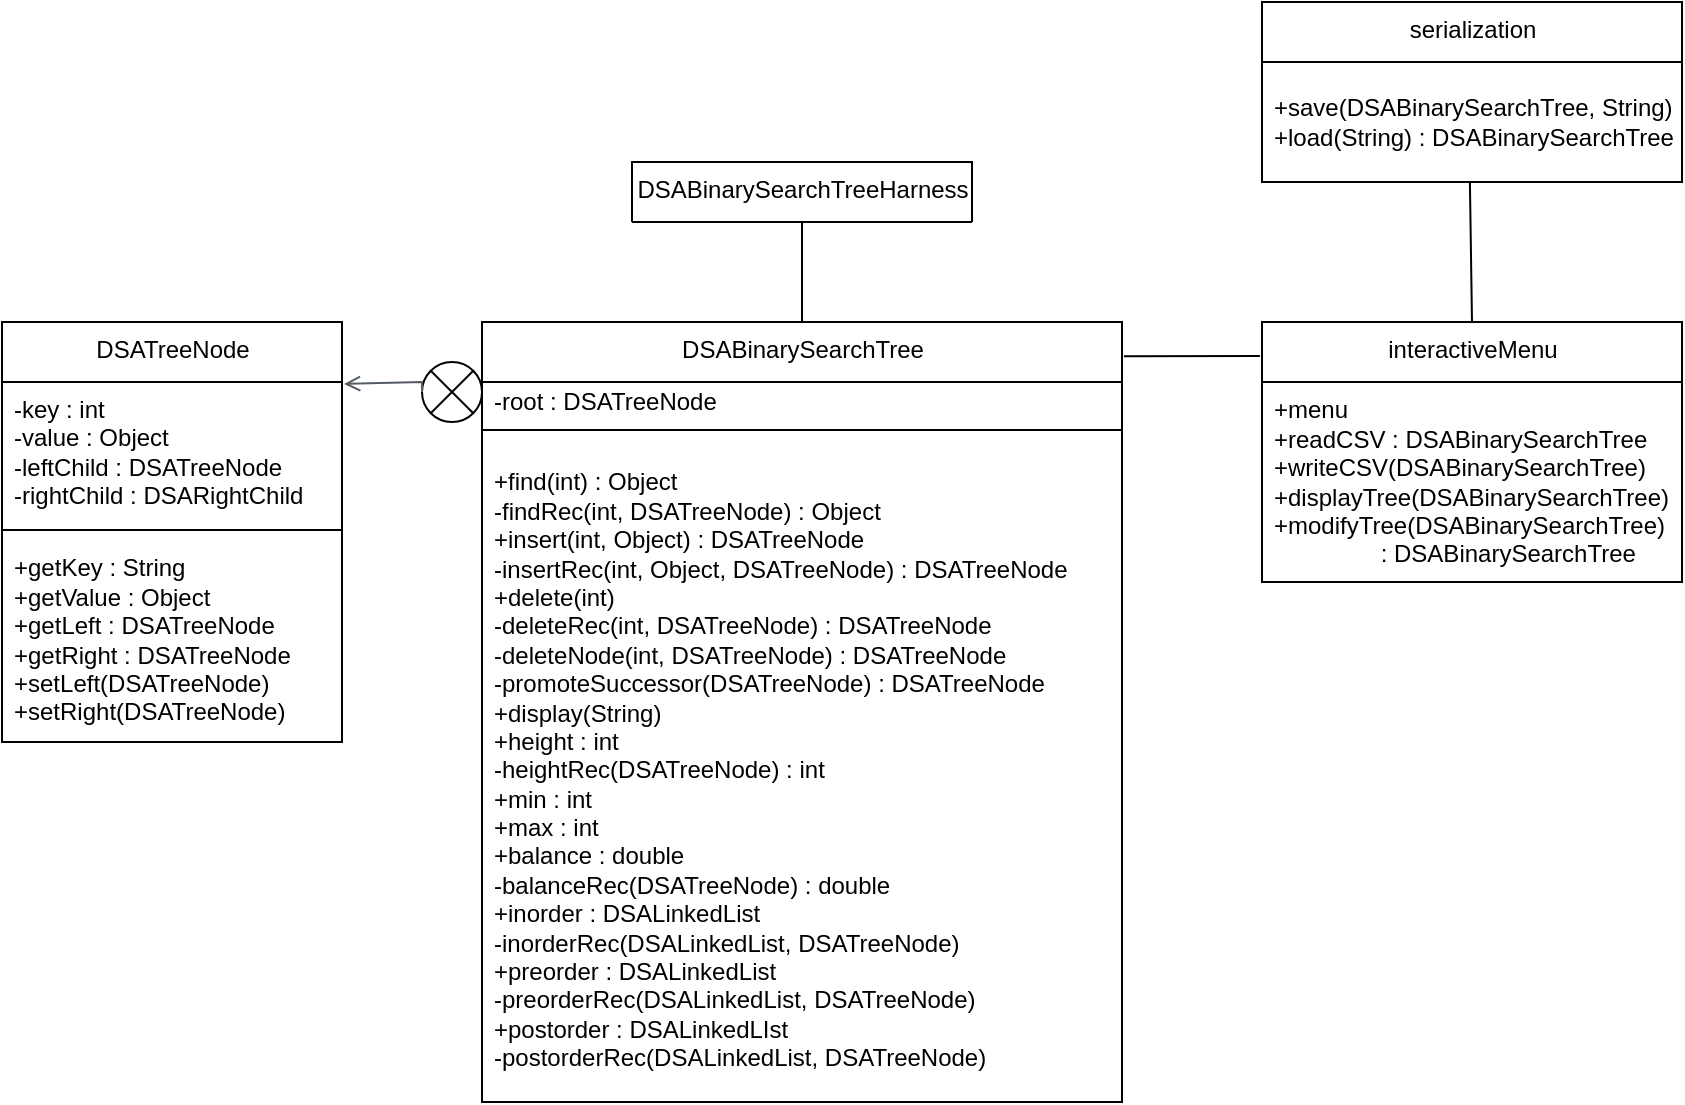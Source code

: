 <mxfile version="17.2.1" type="device"><diagram id="HTmiUN83gDFsH0Yhneky" name="Page-1"><mxGraphModel dx="1186" dy="595" grid="1" gridSize="10" guides="1" tooltips="1" connect="1" arrows="1" fold="1" page="1" pageScale="1" pageWidth="827" pageHeight="1169" math="0" shadow="0"><root><mxCell id="0"/><mxCell id="1" parent="0"/><mxCell id="2" value="DSATreeNode" style="swimlane;fontStyle=0;align=center;verticalAlign=top;childLayout=stackLayout;horizontal=1;startSize=30;horizontalStack=0;resizeParent=1;resizeParentMax=0;resizeLast=0;collapsible=0;marginBottom=0;html=1;" parent="1" vertex="1"><mxGeometry x="340" y="480" width="170" height="210" as="geometry"/></mxCell><mxCell id="4" value="-key : int&lt;br&gt;-value : Object&lt;br&gt;-leftChild : DSATreeNode&lt;br&gt;-rightChild : DSARightChild" style="text;html=1;strokeColor=none;fillColor=none;align=left;verticalAlign=middle;spacingLeft=4;spacingRight=4;overflow=hidden;rotatable=0;points=[[0,0.5],[1,0.5]];portConstraint=eastwest;" parent="2" vertex="1"><mxGeometry y="30" width="170" height="70" as="geometry"/></mxCell><mxCell id="7" value="" style="line;strokeWidth=1;fillColor=none;align=left;verticalAlign=middle;spacingTop=-1;spacingLeft=3;spacingRight=3;rotatable=0;labelPosition=right;points=[];portConstraint=eastwest;" parent="2" vertex="1"><mxGeometry y="100" width="170" height="8" as="geometry"/></mxCell><mxCell id="9" value="+getKey : String&lt;br&gt;+getValue : Object&lt;br&gt;+getLeft : DSATreeNode&lt;br&gt;+getRight : DSATreeNode&lt;br&gt;+setLeft(DSATreeNode)&lt;br&gt;+setRight(DSATreeNode)" style="text;html=1;strokeColor=none;fillColor=none;align=left;verticalAlign=middle;spacingLeft=4;spacingRight=4;overflow=hidden;rotatable=0;points=[[0,0.5],[1,0.5]];portConstraint=eastwest;" parent="2" vertex="1"><mxGeometry y="108" width="170" height="102" as="geometry"/></mxCell><mxCell id="10" value="DSABinarySearchTree" style="swimlane;fontStyle=0;align=center;verticalAlign=top;childLayout=stackLayout;horizontal=1;startSize=30;horizontalStack=0;resizeParent=1;resizeParentMax=0;resizeLast=0;collapsible=0;marginBottom=0;html=1;" parent="1" vertex="1"><mxGeometry x="580" y="480" width="320" height="390" as="geometry"/></mxCell><mxCell id="11" value="-root : DSATreeNode" style="text;html=1;strokeColor=none;fillColor=none;align=left;verticalAlign=middle;spacingLeft=4;spacingRight=4;overflow=hidden;rotatable=0;points=[[0,0.5],[1,0.5]];portConstraint=eastwest;" parent="10" vertex="1"><mxGeometry y="30" width="320" height="20" as="geometry"/></mxCell><mxCell id="15" value="" style="line;strokeWidth=1;fillColor=none;align=left;verticalAlign=middle;spacingTop=-1;spacingLeft=3;spacingRight=3;rotatable=0;labelPosition=right;points=[];portConstraint=eastwest;" parent="10" vertex="1"><mxGeometry y="50" width="320" height="8" as="geometry"/></mxCell><mxCell id="17" value="+find(int) : Object&lt;br&gt;-findRec(int, DSATreeNode) : Object&lt;br&gt;+insert(int, Object) : DSATreeNode&lt;br&gt;-insertRec(int, Object, DSATreeNode) : DSATreeNode&lt;br&gt;+delete(int)&lt;br&gt;-deleteRec(int, DSATreeNode) : DSATreeNode&lt;br&gt;-deleteNode(int, DSATreeNode) : DSATreeNode&lt;br&gt;-promoteSuccessor(DSATreeNode) : DSATreeNode&lt;br&gt;+display(String)&lt;br&gt;+height : int&lt;br&gt;-heightRec(DSATreeNode) : int&lt;br&gt;+min : int&lt;br&gt;+max : int&lt;br&gt;+balance : double&lt;br&gt;-balanceRec(DSATreeNode) : double&lt;br&gt;+inorder : DSALinkedList&lt;br&gt;-inorderRec(DSALinkedList, DSATreeNode)&lt;br&gt;+preorder : DSALinkedList&lt;br&gt;-preorderRec(DSALinkedList, DSATreeNode)&lt;br&gt;+postorder : DSALinkedLIst&lt;br&gt;-postorderRec(DSALinkedList, DSATreeNode)" style="text;html=1;strokeColor=none;fillColor=none;align=left;verticalAlign=middle;spacingLeft=4;spacingRight=4;overflow=hidden;rotatable=0;points=[[0,0.5],[1,0.5]];portConstraint=eastwest;" parent="10" vertex="1"><mxGeometry y="58" width="320" height="332" as="geometry"/></mxCell><mxCell id="_OK_pJHsExcEsYbtxXyX-21" value="DSABinarySearchTreeHarness" style="swimlane;fontStyle=0;align=center;verticalAlign=top;childLayout=stackLayout;horizontal=1;startSize=38;horizontalStack=0;resizeParent=1;resizeParentMax=0;resizeLast=0;collapsible=0;marginBottom=0;html=1;" parent="1" vertex="1"><mxGeometry x="655" y="400" width="170" height="30" as="geometry"/></mxCell><mxCell id="_OK_pJHsExcEsYbtxXyX-25" value="" style="endArrow=none;html=1;rounded=0;strokeColor=#000000;entryX=0.5;entryY=1;entryDx=0;entryDy=0;exitX=0.5;exitY=0;exitDx=0;exitDy=0;" parent="1" source="10" target="_OK_pJHsExcEsYbtxXyX-21" edge="1"><mxGeometry width="50" height="50" relative="1" as="geometry"><mxPoint x="410" y="540" as="sourcePoint"/><mxPoint x="460" y="490" as="targetPoint"/></mxGeometry></mxCell><mxCell id="Z81jlPcp8hZPLpGtUFoq-18" value="interactiveMenu" style="swimlane;fontStyle=0;align=center;verticalAlign=top;childLayout=stackLayout;horizontal=1;startSize=30;horizontalStack=0;resizeParent=1;resizeParentMax=0;resizeLast=0;collapsible=0;marginBottom=0;html=1;" parent="1" vertex="1"><mxGeometry x="970" y="480" width="210" height="130" as="geometry"/></mxCell><mxCell id="Z81jlPcp8hZPLpGtUFoq-20" value="+menu&lt;br&gt;+readCSV : DSABinarySearchTree&lt;br&gt;+writeCSV(DSABinarySearchTree)&lt;br&gt;+displayTree(DSABinarySearchTree)&lt;br&gt;+modifyTree(DSABinarySearchTree)&amp;nbsp;&lt;br&gt;&lt;span style=&quot;white-space: pre&quot;&gt;&#9;&lt;/span&gt;&lt;span style=&quot;white-space: pre&quot;&gt;&#9;&lt;/span&gt;: DSABinarySearchTree&lt;br&gt;" style="text;html=1;strokeColor=none;fillColor=none;align=left;verticalAlign=middle;spacingLeft=4;spacingRight=4;overflow=hidden;rotatable=0;points=[[0,0.5],[1,0.5]];portConstraint=eastwest;" parent="Z81jlPcp8hZPLpGtUFoq-18" vertex="1"><mxGeometry y="30" width="210" height="100" as="geometry"/></mxCell><mxCell id="Z81jlPcp8hZPLpGtUFoq-26" value="" style="endArrow=none;html=1;rounded=0;exitX=1.003;exitY=0.044;exitDx=0;exitDy=0;exitPerimeter=0;entryX=-0.005;entryY=0.131;entryDx=0;entryDy=0;entryPerimeter=0;" parent="1" source="10" target="Z81jlPcp8hZPLpGtUFoq-18" edge="1"><mxGeometry width="50" height="50" relative="1" as="geometry"><mxPoint x="940" y="590" as="sourcePoint"/><mxPoint x="920" y="540" as="targetPoint"/></mxGeometry></mxCell><mxCell id="Z81jlPcp8hZPLpGtUFoq-27" value="serialization" style="swimlane;fontStyle=0;align=center;verticalAlign=top;childLayout=stackLayout;horizontal=1;startSize=30;horizontalStack=0;resizeParent=1;resizeParentMax=0;resizeLast=0;collapsible=0;marginBottom=0;html=1;" parent="1" vertex="1"><mxGeometry x="970" y="320" width="210" height="90" as="geometry"/></mxCell><mxCell id="Z81jlPcp8hZPLpGtUFoq-28" value="+save(DSABinarySearchTree, String)&lt;br&gt;+load(String) : DSABinarySearchTree" style="text;html=1;strokeColor=none;fillColor=none;align=left;verticalAlign=middle;spacingLeft=4;spacingRight=4;overflow=hidden;rotatable=0;points=[[0,0.5],[1,0.5]];portConstraint=eastwest;" parent="Z81jlPcp8hZPLpGtUFoq-27" vertex="1"><mxGeometry y="30" width="210" height="60" as="geometry"/></mxCell><mxCell id="Z81jlPcp8hZPLpGtUFoq-29" value="" style="endArrow=none;html=1;rounded=0;exitX=0.5;exitY=0;exitDx=0;exitDy=0;entryX=0.495;entryY=1;entryDx=0;entryDy=0;entryPerimeter=0;" parent="1" source="Z81jlPcp8hZPLpGtUFoq-18" target="Z81jlPcp8hZPLpGtUFoq-28" edge="1"><mxGeometry width="50" height="50" relative="1" as="geometry"><mxPoint x="1030" y="460" as="sourcePoint"/><mxPoint x="1075" y="400" as="targetPoint"/></mxGeometry></mxCell><mxCell id="lqvfsYA21JF03FY6NJ-6-17" value="" style="shape=sumEllipse;perimeter=ellipsePerimeter;whiteSpace=wrap;html=1;backgroundOutline=1;" vertex="1" parent="1"><mxGeometry x="550" y="500" width="30" height="30" as="geometry"/></mxCell><mxCell id="lqvfsYA21JF03FY6NJ-6-18" value="" style="edgeStyle=orthogonalEdgeStyle;html=1;endArrow=none;elbow=vertical;startArrow=open;startFill=0;strokeColor=#545B64;rounded=0;exitX=1.006;exitY=0.014;exitDx=0;exitDy=0;exitPerimeter=0;entryX=0;entryY=0.5;entryDx=0;entryDy=0;" edge="1" parent="1" source="4" target="lqvfsYA21JF03FY6NJ-6-17"><mxGeometry width="100" relative="1" as="geometry"><mxPoint x="550" y="270" as="sourcePoint"/><mxPoint x="610" y="270" as="targetPoint"/><Array as="points"><mxPoint x="550" y="510"/></Array></mxGeometry></mxCell></root></mxGraphModel></diagram></mxfile>